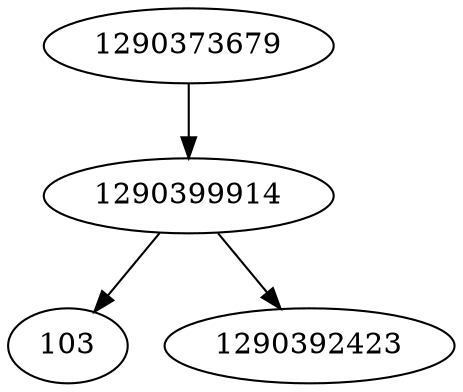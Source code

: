strict digraph  {
1290399914;
103;
1290373679;
1290392423;
1290399914 -> 103;
1290399914 -> 1290392423;
1290373679 -> 1290399914;
}
